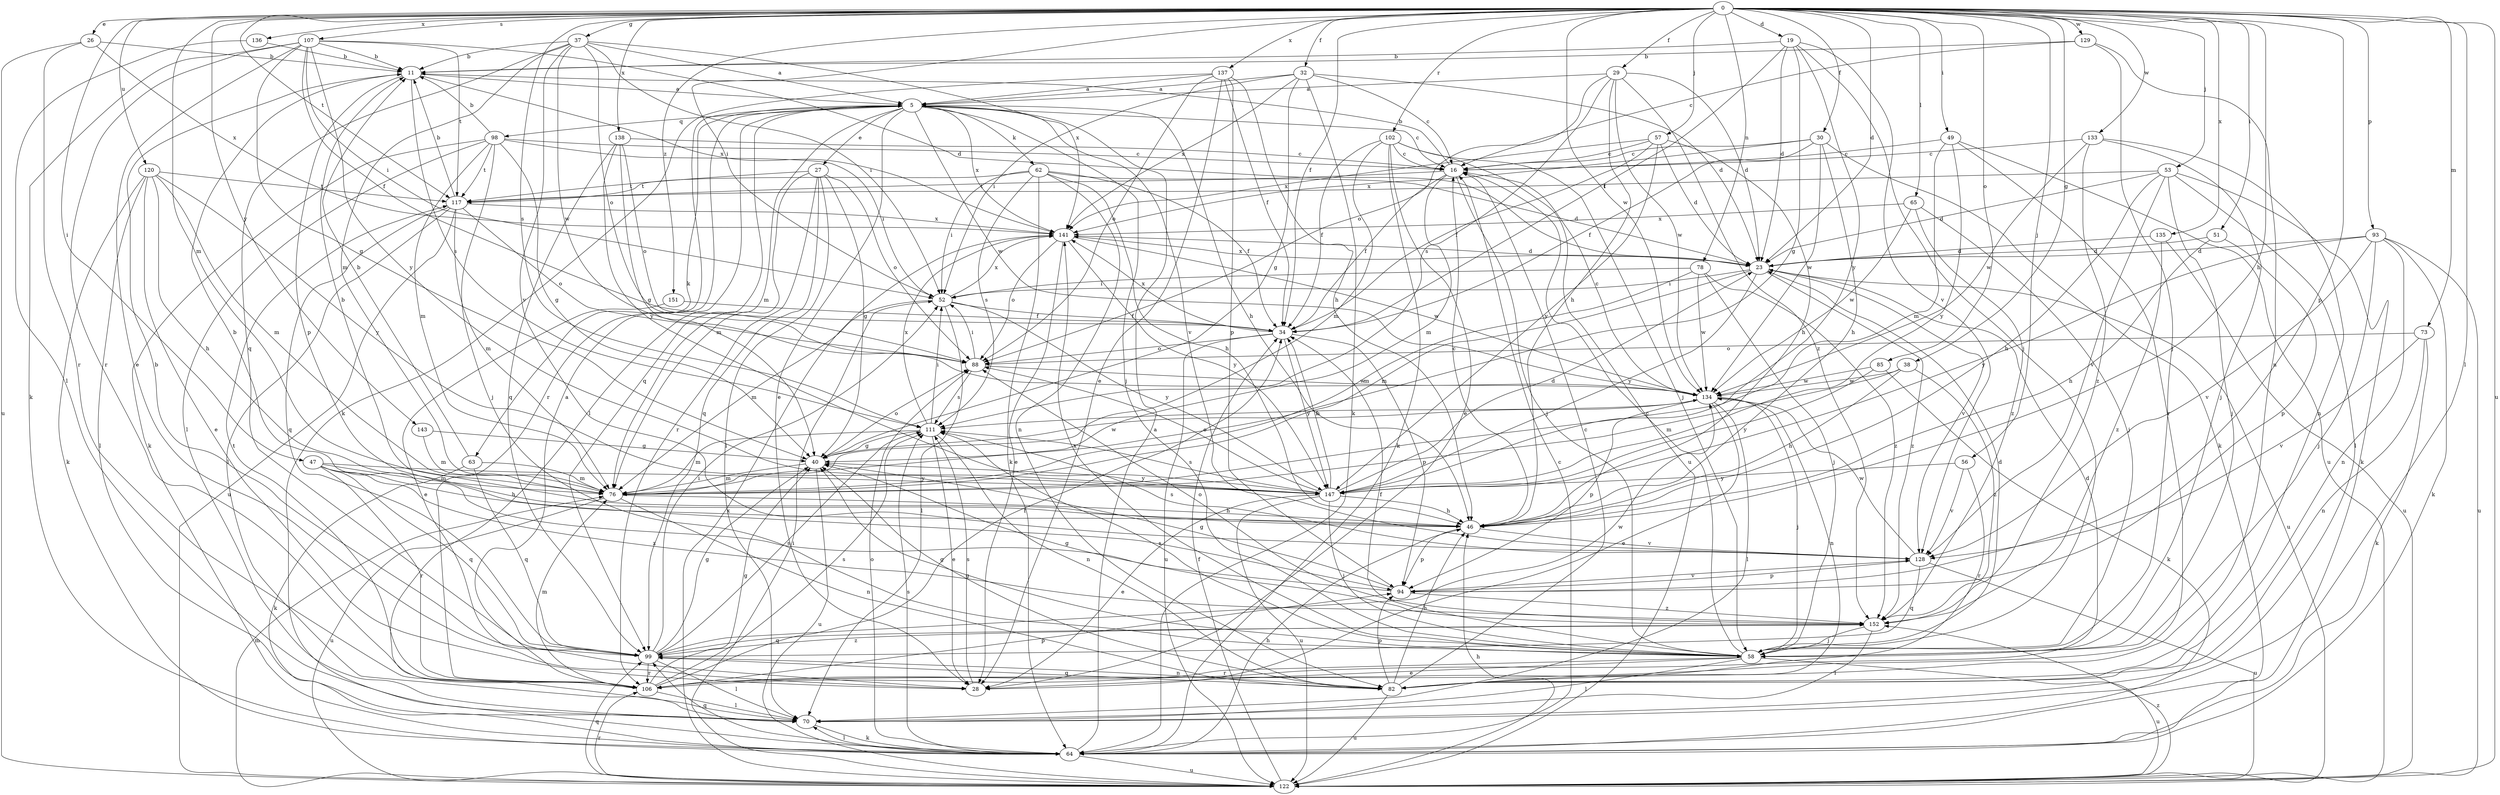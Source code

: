 strict digraph  {
0;
5;
11;
16;
19;
23;
26;
27;
28;
29;
30;
32;
34;
37;
38;
40;
46;
47;
49;
51;
52;
53;
56;
57;
58;
62;
63;
64;
65;
70;
73;
76;
78;
82;
85;
88;
93;
94;
98;
99;
102;
106;
107;
111;
117;
120;
122;
128;
129;
133;
134;
135;
136;
137;
138;
141;
143;
147;
151;
152;
0 -> 19  [label=d];
0 -> 23  [label=d];
0 -> 26  [label=e];
0 -> 29  [label=f];
0 -> 30  [label=f];
0 -> 32  [label=f];
0 -> 34  [label=f];
0 -> 37  [label=g];
0 -> 38  [label=g];
0 -> 46  [label=h];
0 -> 47  [label=i];
0 -> 49  [label=i];
0 -> 51  [label=i];
0 -> 52  [label=i];
0 -> 53  [label=j];
0 -> 56  [label=j];
0 -> 57  [label=j];
0 -> 65  [label=l];
0 -> 70  [label=l];
0 -> 73  [label=m];
0 -> 76  [label=m];
0 -> 78  [label=n];
0 -> 85  [label=o];
0 -> 93  [label=p];
0 -> 94  [label=p];
0 -> 102  [label=r];
0 -> 107  [label=s];
0 -> 111  [label=s];
0 -> 117  [label=t];
0 -> 120  [label=u];
0 -> 122  [label=u];
0 -> 129  [label=w];
0 -> 133  [label=w];
0 -> 134  [label=w];
0 -> 135  [label=x];
0 -> 136  [label=x];
0 -> 137  [label=x];
0 -> 138  [label=x];
0 -> 143  [label=y];
0 -> 151  [label=z];
5 -> 16  [label=c];
5 -> 27  [label=e];
5 -> 28  [label=e];
5 -> 46  [label=h];
5 -> 58  [label=j];
5 -> 62  [label=k];
5 -> 63  [label=k];
5 -> 70  [label=l];
5 -> 76  [label=m];
5 -> 98  [label=q];
5 -> 99  [label=q];
5 -> 106  [label=r];
5 -> 128  [label=v];
5 -> 134  [label=w];
5 -> 141  [label=x];
11 -> 5  [label=a];
11 -> 94  [label=p];
11 -> 111  [label=s];
11 -> 141  [label=x];
16 -> 11  [label=b];
16 -> 34  [label=f];
16 -> 58  [label=j];
16 -> 76  [label=m];
16 -> 117  [label=t];
19 -> 11  [label=b];
19 -> 23  [label=d];
19 -> 34  [label=f];
19 -> 40  [label=g];
19 -> 58  [label=j];
19 -> 128  [label=v];
19 -> 147  [label=y];
23 -> 52  [label=i];
23 -> 76  [label=m];
23 -> 122  [label=u];
23 -> 128  [label=v];
23 -> 141  [label=x];
23 -> 147  [label=y];
23 -> 152  [label=z];
26 -> 11  [label=b];
26 -> 106  [label=r];
26 -> 122  [label=u];
26 -> 141  [label=x];
27 -> 40  [label=g];
27 -> 70  [label=l];
27 -> 76  [label=m];
27 -> 88  [label=o];
27 -> 99  [label=q];
27 -> 106  [label=r];
27 -> 117  [label=t];
28 -> 111  [label=s];
29 -> 5  [label=a];
29 -> 23  [label=d];
29 -> 46  [label=h];
29 -> 88  [label=o];
29 -> 111  [label=s];
29 -> 134  [label=w];
29 -> 152  [label=z];
30 -> 16  [label=c];
30 -> 34  [label=f];
30 -> 46  [label=h];
30 -> 64  [label=k];
30 -> 134  [label=w];
30 -> 141  [label=x];
32 -> 5  [label=a];
32 -> 16  [label=c];
32 -> 23  [label=d];
32 -> 40  [label=g];
32 -> 52  [label=i];
32 -> 64  [label=k];
32 -> 141  [label=x];
34 -> 88  [label=o];
34 -> 94  [label=p];
34 -> 122  [label=u];
34 -> 141  [label=x];
34 -> 147  [label=y];
37 -> 5  [label=a];
37 -> 11  [label=b];
37 -> 52  [label=i];
37 -> 76  [label=m];
37 -> 88  [label=o];
37 -> 99  [label=q];
37 -> 128  [label=v];
37 -> 134  [label=w];
37 -> 141  [label=x];
38 -> 46  [label=h];
38 -> 76  [label=m];
38 -> 134  [label=w];
38 -> 152  [label=z];
40 -> 76  [label=m];
40 -> 88  [label=o];
40 -> 122  [label=u];
40 -> 134  [label=w];
40 -> 147  [label=y];
46 -> 11  [label=b];
46 -> 16  [label=c];
46 -> 94  [label=p];
46 -> 128  [label=v];
47 -> 46  [label=h];
47 -> 76  [label=m];
47 -> 99  [label=q];
47 -> 106  [label=r];
47 -> 147  [label=y];
47 -> 152  [label=z];
49 -> 16  [label=c];
49 -> 76  [label=m];
49 -> 106  [label=r];
49 -> 122  [label=u];
49 -> 147  [label=y];
51 -> 23  [label=d];
51 -> 46  [label=h];
51 -> 94  [label=p];
52 -> 34  [label=f];
52 -> 70  [label=l];
52 -> 76  [label=m];
52 -> 141  [label=x];
52 -> 147  [label=y];
53 -> 23  [label=d];
53 -> 46  [label=h];
53 -> 58  [label=j];
53 -> 64  [label=k];
53 -> 70  [label=l];
53 -> 117  [label=t];
53 -> 128  [label=v];
56 -> 106  [label=r];
56 -> 128  [label=v];
56 -> 147  [label=y];
57 -> 16  [label=c];
57 -> 23  [label=d];
57 -> 34  [label=f];
57 -> 46  [label=h];
57 -> 141  [label=x];
57 -> 147  [label=y];
58 -> 16  [label=c];
58 -> 23  [label=d];
58 -> 28  [label=e];
58 -> 34  [label=f];
58 -> 40  [label=g];
58 -> 70  [label=l];
58 -> 106  [label=r];
58 -> 111  [label=s];
58 -> 122  [label=u];
58 -> 141  [label=x];
62 -> 23  [label=d];
62 -> 34  [label=f];
62 -> 46  [label=h];
62 -> 52  [label=i];
62 -> 64  [label=k];
62 -> 82  [label=n];
62 -> 111  [label=s];
62 -> 117  [label=t];
63 -> 11  [label=b];
63 -> 64  [label=k];
63 -> 76  [label=m];
63 -> 99  [label=q];
64 -> 5  [label=a];
64 -> 16  [label=c];
64 -> 46  [label=h];
64 -> 70  [label=l];
64 -> 88  [label=o];
64 -> 99  [label=q];
64 -> 111  [label=s];
64 -> 122  [label=u];
65 -> 58  [label=j];
65 -> 134  [label=w];
65 -> 141  [label=x];
65 -> 152  [label=z];
70 -> 64  [label=k];
73 -> 64  [label=k];
73 -> 82  [label=n];
73 -> 88  [label=o];
73 -> 128  [label=v];
76 -> 46  [label=h];
76 -> 82  [label=n];
76 -> 122  [label=u];
78 -> 52  [label=i];
78 -> 58  [label=j];
78 -> 76  [label=m];
78 -> 134  [label=w];
78 -> 152  [label=z];
82 -> 16  [label=c];
82 -> 40  [label=g];
82 -> 46  [label=h];
82 -> 94  [label=p];
82 -> 99  [label=q];
82 -> 122  [label=u];
85 -> 64  [label=k];
85 -> 134  [label=w];
85 -> 147  [label=y];
88 -> 52  [label=i];
88 -> 111  [label=s];
88 -> 134  [label=w];
93 -> 23  [label=d];
93 -> 58  [label=j];
93 -> 64  [label=k];
93 -> 82  [label=n];
93 -> 122  [label=u];
93 -> 128  [label=v];
93 -> 147  [label=y];
94 -> 11  [label=b];
94 -> 40  [label=g];
94 -> 128  [label=v];
94 -> 152  [label=z];
98 -> 11  [label=b];
98 -> 16  [label=c];
98 -> 40  [label=g];
98 -> 52  [label=i];
98 -> 58  [label=j];
98 -> 64  [label=k];
98 -> 70  [label=l];
98 -> 76  [label=m];
98 -> 117  [label=t];
99 -> 11  [label=b];
99 -> 40  [label=g];
99 -> 52  [label=i];
99 -> 70  [label=l];
99 -> 82  [label=n];
99 -> 106  [label=r];
99 -> 111  [label=s];
99 -> 134  [label=w];
99 -> 152  [label=z];
102 -> 16  [label=c];
102 -> 28  [label=e];
102 -> 34  [label=f];
102 -> 58  [label=j];
102 -> 64  [label=k];
102 -> 76  [label=m];
102 -> 122  [label=u];
106 -> 5  [label=a];
106 -> 23  [label=d];
106 -> 34  [label=f];
106 -> 40  [label=g];
106 -> 70  [label=l];
106 -> 76  [label=m];
106 -> 94  [label=p];
106 -> 111  [label=s];
106 -> 117  [label=t];
107 -> 11  [label=b];
107 -> 23  [label=d];
107 -> 28  [label=e];
107 -> 34  [label=f];
107 -> 40  [label=g];
107 -> 52  [label=i];
107 -> 64  [label=k];
107 -> 106  [label=r];
107 -> 117  [label=t];
107 -> 147  [label=y];
111 -> 28  [label=e];
111 -> 40  [label=g];
111 -> 52  [label=i];
111 -> 76  [label=m];
111 -> 82  [label=n];
111 -> 141  [label=x];
117 -> 11  [label=b];
117 -> 70  [label=l];
117 -> 76  [label=m];
117 -> 88  [label=o];
117 -> 99  [label=q];
117 -> 122  [label=u];
117 -> 141  [label=x];
120 -> 28  [label=e];
120 -> 46  [label=h];
120 -> 64  [label=k];
120 -> 70  [label=l];
120 -> 76  [label=m];
120 -> 117  [label=t];
120 -> 147  [label=y];
122 -> 34  [label=f];
122 -> 46  [label=h];
122 -> 52  [label=i];
122 -> 76  [label=m];
122 -> 99  [label=q];
122 -> 106  [label=r];
122 -> 141  [label=x];
122 -> 152  [label=z];
128 -> 94  [label=p];
128 -> 99  [label=q];
128 -> 111  [label=s];
128 -> 122  [label=u];
128 -> 134  [label=w];
129 -> 11  [label=b];
129 -> 16  [label=c];
129 -> 58  [label=j];
129 -> 82  [label=n];
133 -> 16  [label=c];
133 -> 58  [label=j];
133 -> 82  [label=n];
133 -> 134  [label=w];
133 -> 152  [label=z];
134 -> 16  [label=c];
134 -> 28  [label=e];
134 -> 58  [label=j];
134 -> 70  [label=l];
134 -> 82  [label=n];
134 -> 94  [label=p];
134 -> 111  [label=s];
135 -> 23  [label=d];
135 -> 122  [label=u];
135 -> 152  [label=z];
136 -> 11  [label=b];
136 -> 70  [label=l];
137 -> 5  [label=a];
137 -> 28  [label=e];
137 -> 34  [label=f];
137 -> 46  [label=h];
137 -> 64  [label=k];
137 -> 88  [label=o];
137 -> 94  [label=p];
138 -> 16  [label=c];
138 -> 40  [label=g];
138 -> 88  [label=o];
138 -> 99  [label=q];
138 -> 147  [label=y];
141 -> 23  [label=d];
141 -> 28  [label=e];
141 -> 88  [label=o];
141 -> 134  [label=w];
141 -> 147  [label=y];
143 -> 40  [label=g];
143 -> 76  [label=m];
147 -> 23  [label=d];
147 -> 28  [label=e];
147 -> 34  [label=f];
147 -> 46  [label=h];
147 -> 58  [label=j];
147 -> 88  [label=o];
147 -> 111  [label=s];
147 -> 122  [label=u];
151 -> 28  [label=e];
151 -> 34  [label=f];
152 -> 40  [label=g];
152 -> 58  [label=j];
152 -> 70  [label=l];
152 -> 88  [label=o];
152 -> 99  [label=q];
}
